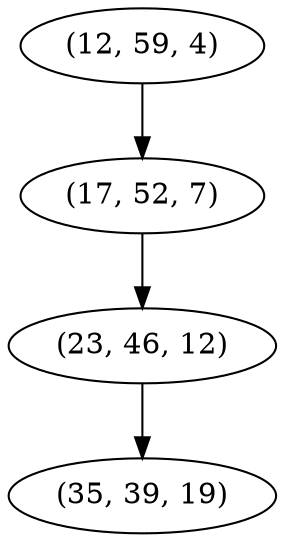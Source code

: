 digraph tree {
    "(12, 59, 4)";
    "(17, 52, 7)";
    "(23, 46, 12)";
    "(35, 39, 19)";
    "(12, 59, 4)" -> "(17, 52, 7)";
    "(17, 52, 7)" -> "(23, 46, 12)";
    "(23, 46, 12)" -> "(35, 39, 19)";
}
